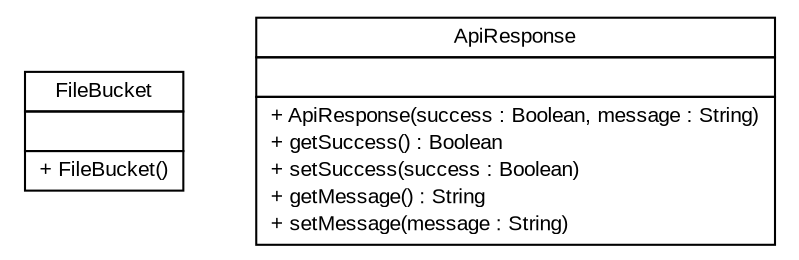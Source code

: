 #!/usr/local/bin/dot
#
# Class diagram 
# Generated by UMLGraph version R5_6 (http://www.umlgraph.org/)
#

digraph G {
	edge [fontname="arial",fontsize=10,labelfontname="arial",labelfontsize=10];
	node [fontname="arial",fontsize=10,shape=plaintext];
	nodesep=0.25;
	ranksep=0.5;
	// de.exb.platform.cloud.fileservice.payload.FileBucket
	c70 [label=<<table title="de.exb.platform.cloud.fileservice.payload.FileBucket" border="0" cellborder="1" cellspacing="0" cellpadding="2" port="p" href="./FileBucket.html">
		<tr><td><table border="0" cellspacing="0" cellpadding="1">
<tr><td align="center" balign="center"> FileBucket </td></tr>
		</table></td></tr>
		<tr><td><table border="0" cellspacing="0" cellpadding="1">
<tr><td align="left" balign="left">  </td></tr>
		</table></td></tr>
		<tr><td><table border="0" cellspacing="0" cellpadding="1">
<tr><td align="left" balign="left"> + FileBucket() </td></tr>
		</table></td></tr>
		</table>>, URL="./FileBucket.html", fontname="arial", fontcolor="black", fontsize=10.0];
	// de.exb.platform.cloud.fileservice.payload.ApiResponse
	c71 [label=<<table title="de.exb.platform.cloud.fileservice.payload.ApiResponse" border="0" cellborder="1" cellspacing="0" cellpadding="2" port="p" href="./ApiResponse.html">
		<tr><td><table border="0" cellspacing="0" cellpadding="1">
<tr><td align="center" balign="center"> ApiResponse </td></tr>
		</table></td></tr>
		<tr><td><table border="0" cellspacing="0" cellpadding="1">
<tr><td align="left" balign="left">  </td></tr>
		</table></td></tr>
		<tr><td><table border="0" cellspacing="0" cellpadding="1">
<tr><td align="left" balign="left"> + ApiResponse(success : Boolean, message : String) </td></tr>
<tr><td align="left" balign="left"> + getSuccess() : Boolean </td></tr>
<tr><td align="left" balign="left"> + setSuccess(success : Boolean) </td></tr>
<tr><td align="left" balign="left"> + getMessage() : String </td></tr>
<tr><td align="left" balign="left"> + setMessage(message : String) </td></tr>
		</table></td></tr>
		</table>>, URL="./ApiResponse.html", fontname="arial", fontcolor="black", fontsize=10.0];
}

